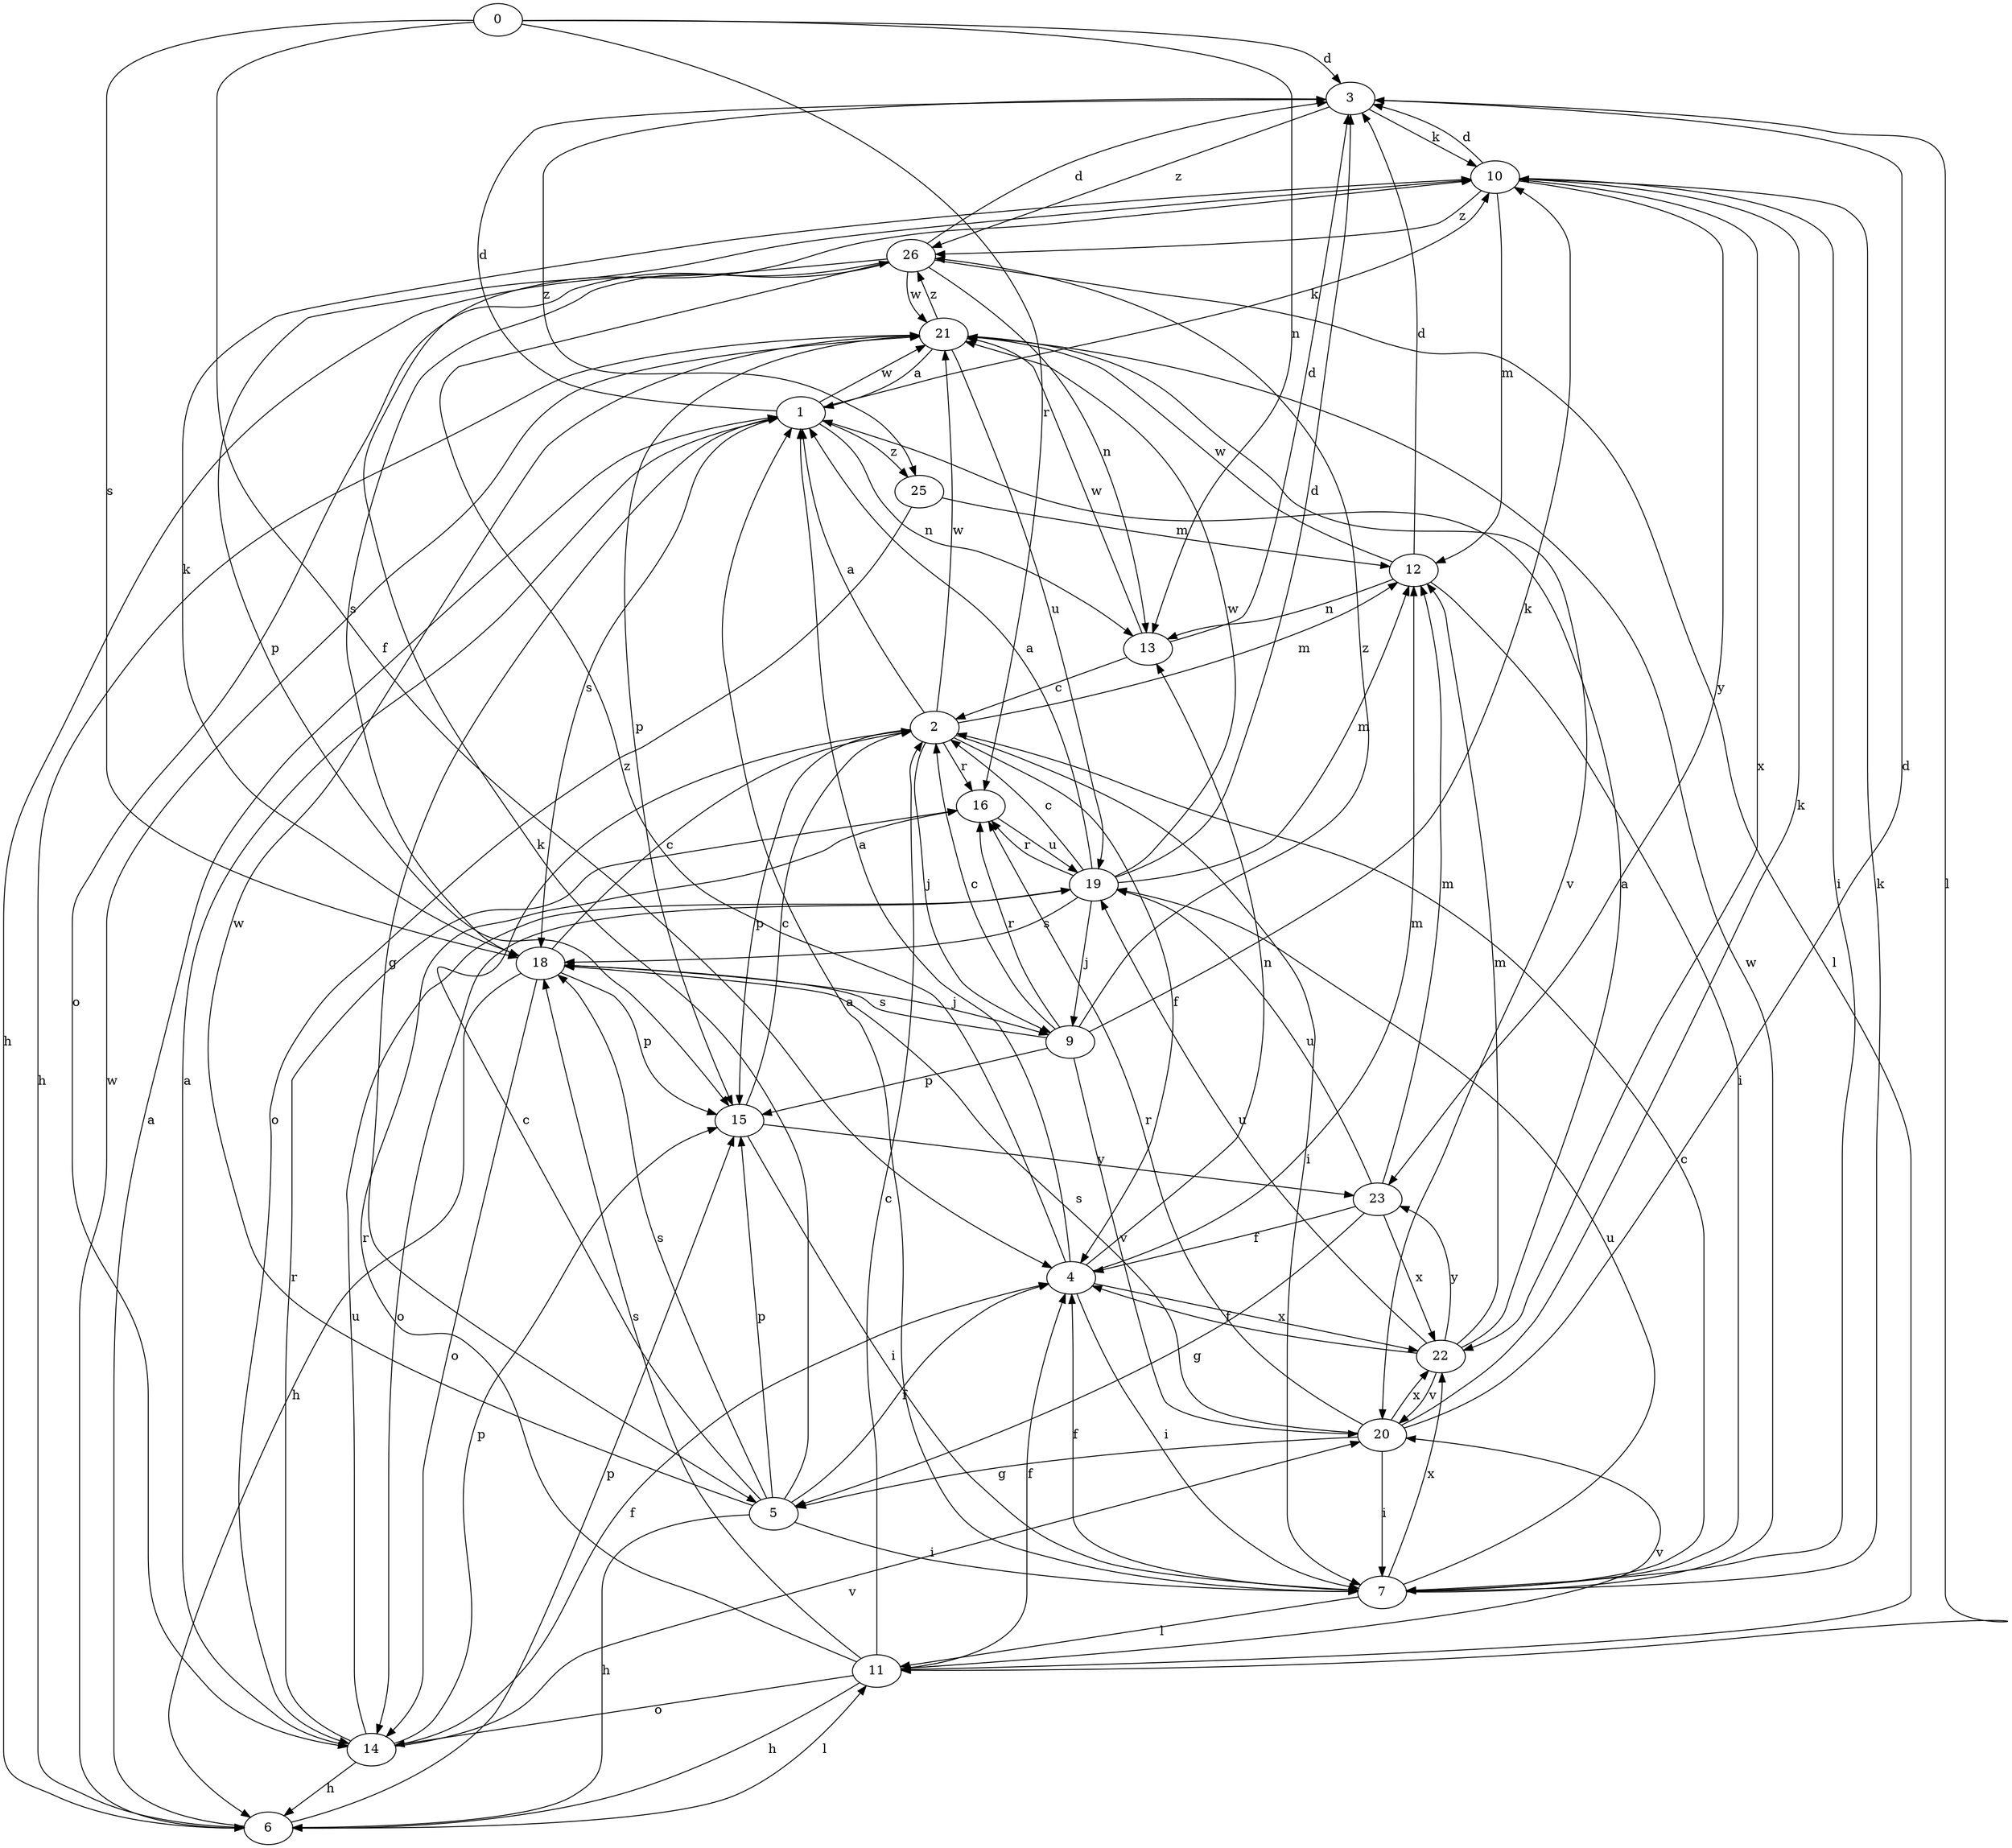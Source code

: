 strict digraph  {
0;
1;
2;
3;
4;
5;
6;
7;
9;
10;
11;
12;
13;
14;
15;
16;
18;
19;
20;
21;
22;
23;
25;
26;
0 -> 3  [label=d];
0 -> 4  [label=f];
0 -> 13  [label=n];
0 -> 16  [label=r];
0 -> 18  [label=s];
1 -> 3  [label=d];
1 -> 5  [label=g];
1 -> 10  [label=k];
1 -> 13  [label=n];
1 -> 18  [label=s];
1 -> 21  [label=w];
1 -> 25  [label=z];
2 -> 1  [label=a];
2 -> 4  [label=f];
2 -> 7  [label=i];
2 -> 9  [label=j];
2 -> 12  [label=m];
2 -> 15  [label=p];
2 -> 16  [label=r];
2 -> 21  [label=w];
3 -> 10  [label=k];
3 -> 11  [label=l];
3 -> 25  [label=z];
3 -> 26  [label=z];
4 -> 1  [label=a];
4 -> 7  [label=i];
4 -> 12  [label=m];
4 -> 13  [label=n];
4 -> 22  [label=x];
4 -> 26  [label=z];
5 -> 2  [label=c];
5 -> 4  [label=f];
5 -> 6  [label=h];
5 -> 7  [label=i];
5 -> 10  [label=k];
5 -> 15  [label=p];
5 -> 18  [label=s];
5 -> 21  [label=w];
6 -> 1  [label=a];
6 -> 11  [label=l];
6 -> 15  [label=p];
6 -> 21  [label=w];
7 -> 1  [label=a];
7 -> 2  [label=c];
7 -> 4  [label=f];
7 -> 10  [label=k];
7 -> 11  [label=l];
7 -> 19  [label=u];
7 -> 21  [label=w];
7 -> 22  [label=x];
9 -> 2  [label=c];
9 -> 10  [label=k];
9 -> 15  [label=p];
9 -> 16  [label=r];
9 -> 18  [label=s];
9 -> 20  [label=v];
9 -> 26  [label=z];
10 -> 3  [label=d];
10 -> 7  [label=i];
10 -> 12  [label=m];
10 -> 15  [label=p];
10 -> 22  [label=x];
10 -> 23  [label=y];
10 -> 26  [label=z];
11 -> 2  [label=c];
11 -> 4  [label=f];
11 -> 6  [label=h];
11 -> 14  [label=o];
11 -> 16  [label=r];
11 -> 18  [label=s];
11 -> 20  [label=v];
12 -> 3  [label=d];
12 -> 7  [label=i];
12 -> 13  [label=n];
12 -> 21  [label=w];
13 -> 2  [label=c];
13 -> 3  [label=d];
13 -> 21  [label=w];
14 -> 1  [label=a];
14 -> 4  [label=f];
14 -> 6  [label=h];
14 -> 15  [label=p];
14 -> 16  [label=r];
14 -> 19  [label=u];
14 -> 20  [label=v];
15 -> 2  [label=c];
15 -> 7  [label=i];
15 -> 23  [label=y];
16 -> 19  [label=u];
18 -> 2  [label=c];
18 -> 6  [label=h];
18 -> 9  [label=j];
18 -> 10  [label=k];
18 -> 14  [label=o];
18 -> 15  [label=p];
19 -> 1  [label=a];
19 -> 2  [label=c];
19 -> 3  [label=d];
19 -> 9  [label=j];
19 -> 12  [label=m];
19 -> 14  [label=o];
19 -> 16  [label=r];
19 -> 18  [label=s];
19 -> 21  [label=w];
20 -> 3  [label=d];
20 -> 5  [label=g];
20 -> 7  [label=i];
20 -> 10  [label=k];
20 -> 16  [label=r];
20 -> 18  [label=s];
20 -> 22  [label=x];
21 -> 1  [label=a];
21 -> 6  [label=h];
21 -> 15  [label=p];
21 -> 19  [label=u];
21 -> 20  [label=v];
21 -> 26  [label=z];
22 -> 1  [label=a];
22 -> 4  [label=f];
22 -> 12  [label=m];
22 -> 19  [label=u];
22 -> 20  [label=v];
22 -> 23  [label=y];
23 -> 4  [label=f];
23 -> 5  [label=g];
23 -> 12  [label=m];
23 -> 19  [label=u];
23 -> 22  [label=x];
25 -> 12  [label=m];
25 -> 14  [label=o];
26 -> 3  [label=d];
26 -> 6  [label=h];
26 -> 11  [label=l];
26 -> 13  [label=n];
26 -> 14  [label=o];
26 -> 18  [label=s];
26 -> 21  [label=w];
}
